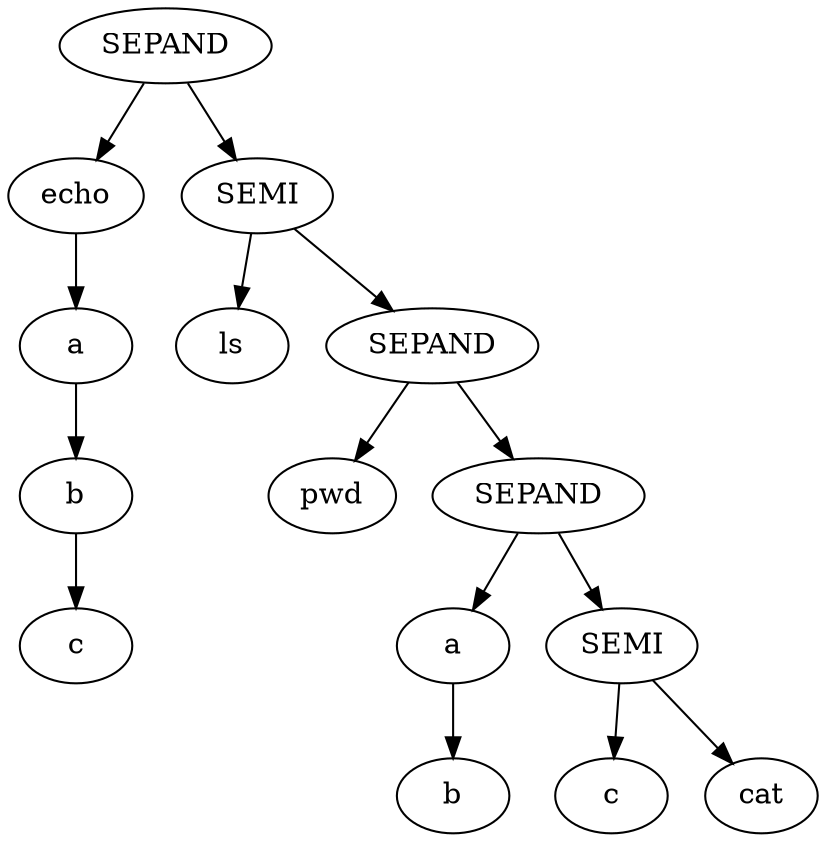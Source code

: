 digraph AST {
	node_0x7fa878401940 [label=SEPAND];
	node_0x7fa8784019c0 [label=echo];
	node_0x7fa878401940 -> node_0x7fa8784019c0;
	node_0x7fa8784019f0 [label=a];
	node_0x7fa8784019c0 -> node_0x7fa8784019f0;
	node_0x7fa878402870 [label=b];
	node_0x7fa8784019f0 -> node_0x7fa878402870;
	node_0x7fa878402890 [label=c];
	node_0x7fa878402870 -> node_0x7fa878402890;
	node_0x7fa8784028b0 [label=SEMI];
	node_0x7fa878401940 -> node_0x7fa8784028b0;
	node_0x7fa878402930 [label=ls];
	node_0x7fa8784028b0 -> node_0x7fa878402930;
	node_0x7fa878402960 [label=SEPAND];
	node_0x7fa8784028b0 -> node_0x7fa878402960;
	node_0x7fa8784029e0 [label=pwd];
	node_0x7fa878402960 -> node_0x7fa8784029e0;
	node_0x7fa878402a10 [label=SEPAND];
	node_0x7fa878402960 -> node_0x7fa878402a10;
	node_0x7fa878402a90 [label=a];
	node_0x7fa878402a10 -> node_0x7fa878402a90;
	node_0x7fa878402ac0 [label=b];
	node_0x7fa878402a90 -> node_0x7fa878402ac0;
	node_0x7fa878402ae0 [label=SEMI];
	node_0x7fa878402a10 -> node_0x7fa878402ae0;
	node_0x7fa878402b60 [label=c];
	node_0x7fa878402ae0 -> node_0x7fa878402b60;
	node_0x7fa878402c10 [label=cat];
	node_0x7fa878402ae0 -> node_0x7fa878402c10;
}
